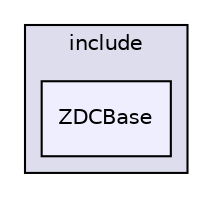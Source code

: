 digraph "/home/travis/build/AliceO2Group/AliceO2/Detectors/ZDC/base/include/ZDCBase" {
  bgcolor=transparent;
  compound=true
  node [ fontsize="10", fontname="Helvetica"];
  edge [ labelfontsize="10", labelfontname="Helvetica"];
  subgraph clusterdir_02327da50a4add2fe46b03f4277cb8e9 {
    graph [ bgcolor="#ddddee", pencolor="black", label="include" fontname="Helvetica", fontsize="10", URL="dir_02327da50a4add2fe46b03f4277cb8e9.html"]
  dir_1b001b5fab594fe0fa12b07c08640cf4 [shape=box, label="ZDCBase", style="filled", fillcolor="#eeeeff", pencolor="black", URL="dir_1b001b5fab594fe0fa12b07c08640cf4.html"];
  }
}
